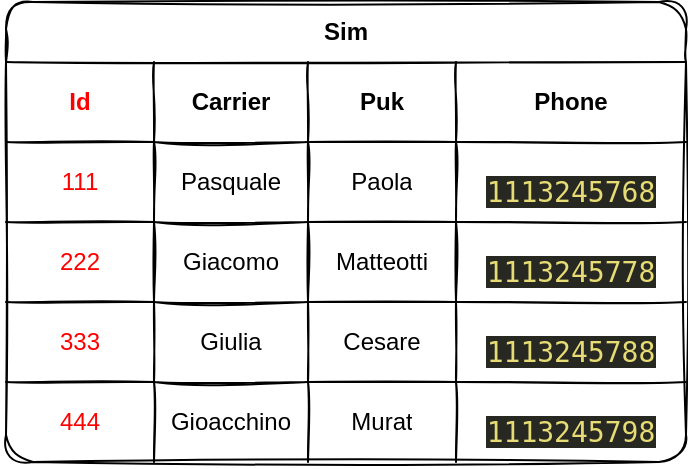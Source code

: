 <mxfile version="14.6.13" type="device"><diagram id="g09-pikMtnhIkaGVzktw" name="Page-1"><mxGraphModel dx="1106" dy="892" grid="1" gridSize="10" guides="1" tooltips="1" connect="1" arrows="1" fold="1" page="1" pageScale="1" pageWidth="827" pageHeight="1169" math="0" shadow="0"><root><mxCell id="0"/><mxCell id="1" parent="0"/><mxCell id="E7FxAorP3iMMDJ9GDd4d-14" value="Sim" style="shape=table;html=1;whiteSpace=wrap;startSize=30;container=1;collapsible=0;childLayout=tableLayout;fontStyle=1;align=center;sketch=1;rounded=1;" parent="1" vertex="1"><mxGeometry x="160" y="90" width="340" height="230" as="geometry"/></mxCell><mxCell id="E7FxAorP3iMMDJ9GDd4d-15" value="" style="shape=partialRectangle;html=1;whiteSpace=wrap;collapsible=0;dropTarget=0;pointerEvents=0;fillColor=none;top=0;left=0;bottom=0;right=0;points=[[0,0.5],[1,0.5]];portConstraint=eastwest;" parent="E7FxAorP3iMMDJ9GDd4d-14" vertex="1"><mxGeometry y="30" width="340" height="40" as="geometry"/></mxCell><mxCell id="2q8O0rnFzR2sNGVQxhfm-1" value="Id" style="shape=partialRectangle;html=1;whiteSpace=wrap;connectable=0;top=0;left=0;bottom=0;right=0;overflow=hidden;fontStyle=1;strokeColor=#FF0000;fillColor=none;strokeWidth=5;fontColor=#FF0000;" parent="E7FxAorP3iMMDJ9GDd4d-15" vertex="1"><mxGeometry width="74" height="40" as="geometry"/></mxCell><mxCell id="E7FxAorP3iMMDJ9GDd4d-16" value="Carrier" style="shape=partialRectangle;html=1;whiteSpace=wrap;connectable=0;fillColor=none;top=0;left=0;bottom=0;right=0;overflow=hidden;fontStyle=1" parent="E7FxAorP3iMMDJ9GDd4d-15" vertex="1"><mxGeometry x="74" width="77" height="40" as="geometry"/></mxCell><mxCell id="E7FxAorP3iMMDJ9GDd4d-17" value="Puk" style="shape=partialRectangle;html=1;whiteSpace=wrap;connectable=0;fillColor=none;top=0;left=0;bottom=0;right=0;overflow=hidden;fontStyle=1" parent="E7FxAorP3iMMDJ9GDd4d-15" vertex="1"><mxGeometry x="151" width="74" height="40" as="geometry"/></mxCell><mxCell id="E7FxAorP3iMMDJ9GDd4d-18" value="Phone" style="shape=partialRectangle;html=1;whiteSpace=wrap;connectable=0;fillColor=none;top=0;left=0;bottom=0;right=0;overflow=hidden;fontStyle=1" parent="E7FxAorP3iMMDJ9GDd4d-15" vertex="1"><mxGeometry x="225" width="115" height="40" as="geometry"/></mxCell><mxCell id="E7FxAorP3iMMDJ9GDd4d-19" value="" style="shape=partialRectangle;html=1;whiteSpace=wrap;collapsible=0;dropTarget=0;pointerEvents=0;fillColor=none;top=0;left=0;bottom=0;right=0;points=[[0,0.5],[1,0.5]];portConstraint=eastwest;" parent="E7FxAorP3iMMDJ9GDd4d-14" vertex="1"><mxGeometry y="70" width="340" height="40" as="geometry"/></mxCell><mxCell id="2q8O0rnFzR2sNGVQxhfm-2" value="111" style="shape=partialRectangle;html=1;whiteSpace=wrap;connectable=0;top=0;left=0;bottom=0;right=0;overflow=hidden;strokeColor=#FF0000;fillColor=none;strokeWidth=5;fontColor=#FF0000;" parent="E7FxAorP3iMMDJ9GDd4d-19" vertex="1"><mxGeometry width="74" height="40" as="geometry"/></mxCell><mxCell id="E7FxAorP3iMMDJ9GDd4d-20" value="Pasquale" style="shape=partialRectangle;html=1;whiteSpace=wrap;connectable=0;fillColor=none;top=0;left=0;bottom=0;right=0;overflow=hidden;" parent="E7FxAorP3iMMDJ9GDd4d-19" vertex="1"><mxGeometry x="74" width="77" height="40" as="geometry"/></mxCell><mxCell id="E7FxAorP3iMMDJ9GDd4d-21" value="Paola" style="shape=partialRectangle;html=1;whiteSpace=wrap;connectable=0;fillColor=none;top=0;left=0;bottom=0;right=0;overflow=hidden;" parent="E7FxAorP3iMMDJ9GDd4d-19" vertex="1"><mxGeometry x="151" width="74" height="40" as="geometry"/></mxCell><mxCell id="E7FxAorP3iMMDJ9GDd4d-22" value="&lt;pre style=&quot;background-color: #272822 ; color: #f8f8f2 ; font-family: &amp;#34;meslolgs nf&amp;#34; , monospace ; font-size: 10.5pt&quot;&gt;&lt;span style=&quot;color: #e6db74&quot;&gt;1113245768&lt;/span&gt;&lt;/pre&gt;" style="shape=partialRectangle;html=1;whiteSpace=wrap;connectable=0;fillColor=none;top=0;left=0;bottom=0;right=0;overflow=hidden;" parent="E7FxAorP3iMMDJ9GDd4d-19" vertex="1"><mxGeometry x="225" width="115" height="40" as="geometry"/></mxCell><mxCell id="E7FxAorP3iMMDJ9GDd4d-23" value="" style="shape=partialRectangle;html=1;whiteSpace=wrap;collapsible=0;dropTarget=0;pointerEvents=0;fillColor=none;top=0;left=0;bottom=0;right=0;points=[[0,0.5],[1,0.5]];portConstraint=eastwest;" parent="E7FxAorP3iMMDJ9GDd4d-14" vertex="1"><mxGeometry y="110" width="340" height="40" as="geometry"/></mxCell><mxCell id="2q8O0rnFzR2sNGVQxhfm-3" value="222" style="shape=partialRectangle;html=1;whiteSpace=wrap;connectable=0;top=0;left=0;bottom=0;right=0;overflow=hidden;strokeColor=#FF0000;fillColor=none;strokeWidth=5;fontColor=#FF0000;" parent="E7FxAorP3iMMDJ9GDd4d-23" vertex="1"><mxGeometry width="74" height="40" as="geometry"/></mxCell><mxCell id="E7FxAorP3iMMDJ9GDd4d-24" value="Giacomo" style="shape=partialRectangle;html=1;whiteSpace=wrap;connectable=0;fillColor=none;top=0;left=0;bottom=0;right=0;overflow=hidden;" parent="E7FxAorP3iMMDJ9GDd4d-23" vertex="1"><mxGeometry x="74" width="77" height="40" as="geometry"/></mxCell><mxCell id="E7FxAorP3iMMDJ9GDd4d-25" value="Matteotti" style="shape=partialRectangle;html=1;whiteSpace=wrap;connectable=0;fillColor=none;top=0;left=0;bottom=0;right=0;overflow=hidden;" parent="E7FxAorP3iMMDJ9GDd4d-23" vertex="1"><mxGeometry x="151" width="74" height="40" as="geometry"/></mxCell><mxCell id="E7FxAorP3iMMDJ9GDd4d-26" value="&lt;pre style=&quot;background-color: #272822 ; color: #f8f8f2 ; font-family: &amp;#34;meslolgs nf&amp;#34; , monospace ; font-size: 10.5pt&quot;&gt;&lt;span style=&quot;color: #e6db74&quot;&gt;1113245778&lt;/span&gt;&lt;/pre&gt;" style="shape=partialRectangle;html=1;whiteSpace=wrap;connectable=0;fillColor=none;top=0;left=0;bottom=0;right=0;overflow=hidden;" parent="E7FxAorP3iMMDJ9GDd4d-23" vertex="1"><mxGeometry x="225" width="115" height="40" as="geometry"/></mxCell><mxCell id="E7FxAorP3iMMDJ9GDd4d-61" style="shape=partialRectangle;html=1;whiteSpace=wrap;collapsible=0;dropTarget=0;pointerEvents=0;fillColor=none;top=0;left=0;bottom=0;right=0;points=[[0,0.5],[1,0.5]];portConstraint=eastwest;" parent="E7FxAorP3iMMDJ9GDd4d-14" vertex="1"><mxGeometry y="150" width="340" height="40" as="geometry"/></mxCell><mxCell id="2q8O0rnFzR2sNGVQxhfm-4" value="333" style="shape=partialRectangle;html=1;whiteSpace=wrap;connectable=0;top=0;left=0;bottom=0;right=0;overflow=hidden;strokeColor=#FF0000;fillColor=none;strokeWidth=5;fontColor=#FF0000;" parent="E7FxAorP3iMMDJ9GDd4d-61" vertex="1"><mxGeometry width="74" height="40" as="geometry"/></mxCell><mxCell id="E7FxAorP3iMMDJ9GDd4d-62" value="Giulia" style="shape=partialRectangle;html=1;whiteSpace=wrap;connectable=0;fillColor=none;top=0;left=0;bottom=0;right=0;overflow=hidden;" parent="E7FxAorP3iMMDJ9GDd4d-61" vertex="1"><mxGeometry x="74" width="77" height="40" as="geometry"/></mxCell><mxCell id="E7FxAorP3iMMDJ9GDd4d-63" value="Cesare" style="shape=partialRectangle;html=1;whiteSpace=wrap;connectable=0;fillColor=none;top=0;left=0;bottom=0;right=0;overflow=hidden;" parent="E7FxAorP3iMMDJ9GDd4d-61" vertex="1"><mxGeometry x="151" width="74" height="40" as="geometry"/></mxCell><mxCell id="E7FxAorP3iMMDJ9GDd4d-66" value="&lt;pre style=&quot;background-color: #272822 ; color: #f8f8f2 ; font-family: &amp;#34;meslolgs nf&amp;#34; , monospace ; font-size: 10.5pt&quot;&gt;&lt;span style=&quot;color: #e6db74&quot;&gt;1113245788&lt;/span&gt;&lt;/pre&gt;" style="shape=partialRectangle;html=1;whiteSpace=wrap;connectable=0;fillColor=none;top=0;left=0;bottom=0;right=0;overflow=hidden;" parent="E7FxAorP3iMMDJ9GDd4d-61" vertex="1"><mxGeometry x="225" width="115" height="40" as="geometry"/></mxCell><mxCell id="E7FxAorP3iMMDJ9GDd4d-55" style="shape=partialRectangle;html=1;whiteSpace=wrap;collapsible=0;dropTarget=0;pointerEvents=0;fillColor=none;top=0;left=0;bottom=0;right=0;points=[[0,0.5],[1,0.5]];portConstraint=eastwest;" parent="E7FxAorP3iMMDJ9GDd4d-14" vertex="1"><mxGeometry y="190" width="340" height="40" as="geometry"/></mxCell><mxCell id="2q8O0rnFzR2sNGVQxhfm-5" value="444" style="shape=partialRectangle;html=1;whiteSpace=wrap;connectable=0;top=0;left=0;bottom=0;right=0;overflow=hidden;strokeColor=#FF0000;fillColor=none;strokeWidth=5;fontColor=#FF0000;" parent="E7FxAorP3iMMDJ9GDd4d-55" vertex="1"><mxGeometry width="74" height="40" as="geometry"/></mxCell><mxCell id="E7FxAorP3iMMDJ9GDd4d-56" value="Gioacchino" style="shape=partialRectangle;html=1;whiteSpace=wrap;connectable=0;fillColor=none;top=0;left=0;bottom=0;right=0;overflow=hidden;" parent="E7FxAorP3iMMDJ9GDd4d-55" vertex="1"><mxGeometry x="74" width="77" height="40" as="geometry"/></mxCell><mxCell id="E7FxAorP3iMMDJ9GDd4d-57" value="Murat" style="shape=partialRectangle;html=1;whiteSpace=wrap;connectable=0;fillColor=none;top=0;left=0;bottom=0;right=0;overflow=hidden;" parent="E7FxAorP3iMMDJ9GDd4d-55" vertex="1"><mxGeometry x="151" width="74" height="40" as="geometry"/></mxCell><mxCell id="E7FxAorP3iMMDJ9GDd4d-60" value="&lt;pre style=&quot;background-color: #272822 ; color: #f8f8f2 ; font-family: &amp;#34;meslolgs nf&amp;#34; , monospace ; font-size: 10.5pt&quot;&gt;&lt;span style=&quot;color: #e6db74&quot;&gt;1113245798&lt;/span&gt;&lt;/pre&gt;" style="shape=partialRectangle;html=1;whiteSpace=wrap;connectable=0;fillColor=none;top=0;left=0;bottom=0;right=0;overflow=hidden;" parent="E7FxAorP3iMMDJ9GDd4d-55" vertex="1"><mxGeometry x="225" width="115" height="40" as="geometry"/></mxCell></root></mxGraphModel></diagram></mxfile>